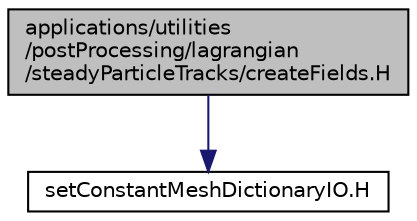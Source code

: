digraph "applications/utilities/postProcessing/lagrangian/steadyParticleTracks/createFields.H"
{
  bgcolor="transparent";
  edge [fontname="Helvetica",fontsize="10",labelfontname="Helvetica",labelfontsize="10"];
  node [fontname="Helvetica",fontsize="10",shape=record];
  Node1 [label="applications/utilities\l/postProcessing/lagrangian\l/steadyParticleTracks/createFields.H",height=0.2,width=0.4,color="black", fillcolor="grey75", style="filled", fontcolor="black"];
  Node1 -> Node2 [color="midnightblue",fontsize="10",style="solid",fontname="Helvetica"];
  Node2 [label="setConstantMeshDictionaryIO.H",height=0.2,width=0.4,color="black",URL="$a08395.html"];
}
